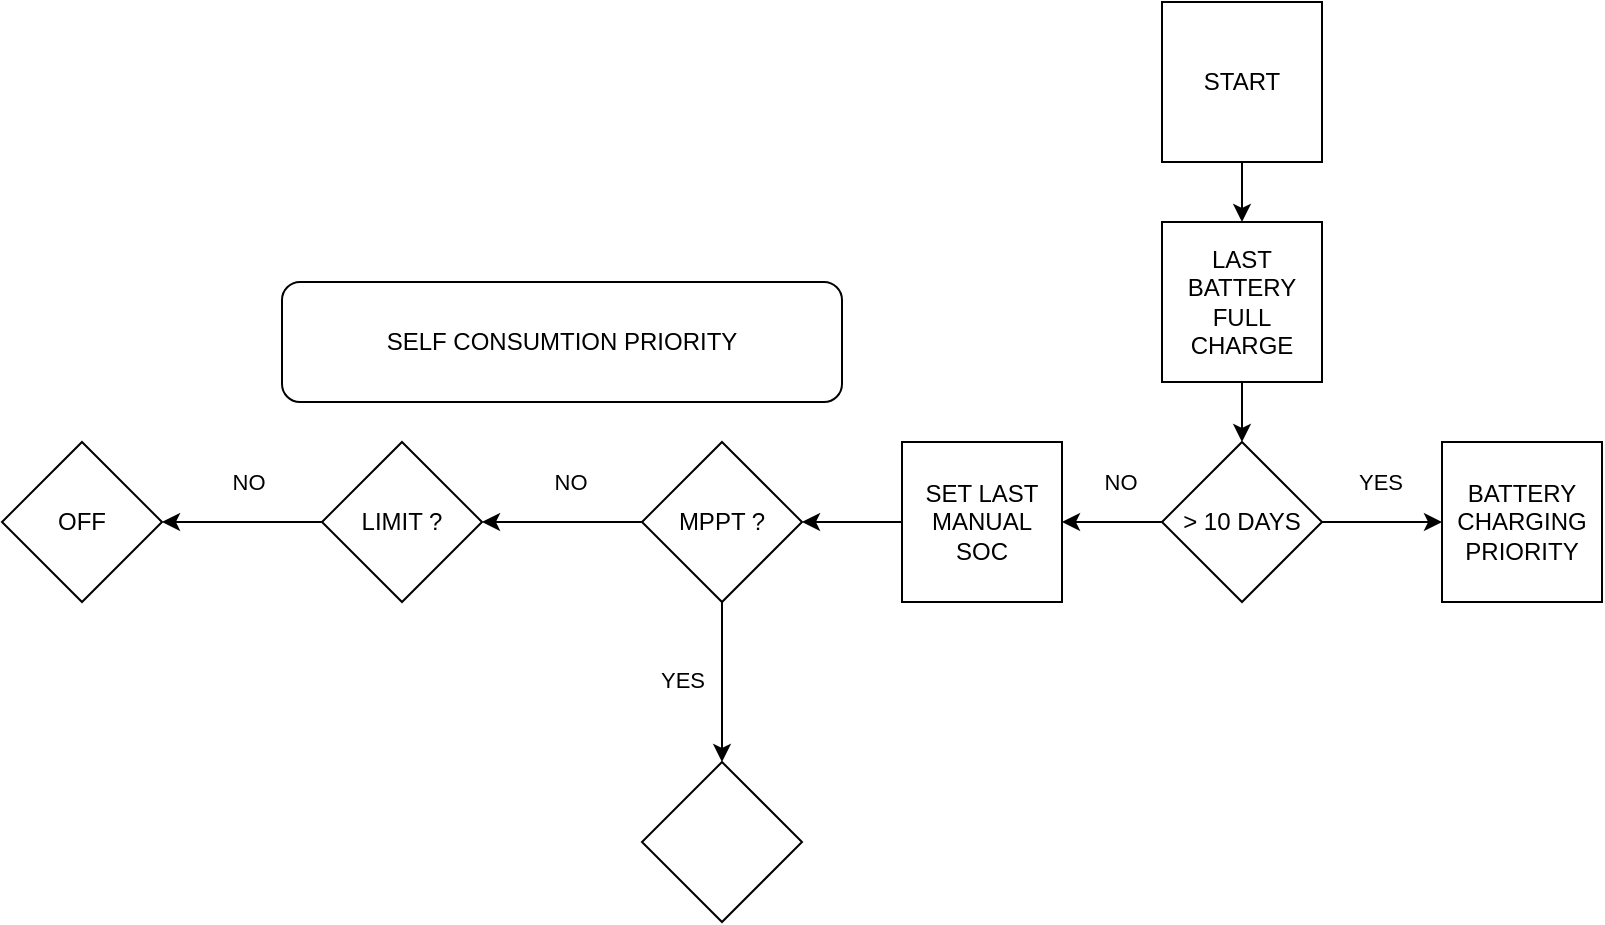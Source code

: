 <mxfile version="23.0.1" type="github">
  <diagram name="Strona-1" id="XMEe8_cJdT2nGOJgmj7w">
    <mxGraphModel dx="2119" dy="648" grid="1" gridSize="10" guides="1" tooltips="1" connect="1" arrows="1" fold="1" page="1" pageScale="1" pageWidth="827" pageHeight="1169" math="0" shadow="0">
      <root>
        <mxCell id="0" />
        <mxCell id="1" parent="0" />
        <mxCell id="Nnp-KVMijq4jb0hRBXpb-5" style="edgeStyle=orthogonalEdgeStyle;rounded=0;orthogonalLoop=1;jettySize=auto;html=1;exitX=0.5;exitY=1;exitDx=0;exitDy=0;entryX=0.5;entryY=0;entryDx=0;entryDy=0;" edge="1" parent="1" source="Nnp-KVMijq4jb0hRBXpb-1" target="Nnp-KVMijq4jb0hRBXpb-3">
          <mxGeometry relative="1" as="geometry" />
        </mxCell>
        <mxCell id="Nnp-KVMijq4jb0hRBXpb-1" value="START" style="whiteSpace=wrap;html=1;aspect=fixed;" vertex="1" parent="1">
          <mxGeometry x="380" y="10" width="80" height="80" as="geometry" />
        </mxCell>
        <mxCell id="Nnp-KVMijq4jb0hRBXpb-10" value="" style="edgeStyle=orthogonalEdgeStyle;rounded=0;orthogonalLoop=1;jettySize=auto;html=1;" edge="1" parent="1" source="Nnp-KVMijq4jb0hRBXpb-2" target="Nnp-KVMijq4jb0hRBXpb-9">
          <mxGeometry relative="1" as="geometry" />
        </mxCell>
        <mxCell id="Nnp-KVMijq4jb0hRBXpb-11" value="YES" style="edgeLabel;html=1;align=center;verticalAlign=middle;resizable=0;points=[];" vertex="1" connectable="0" parent="Nnp-KVMijq4jb0hRBXpb-10">
          <mxGeometry x="-0.044" y="6" relative="1" as="geometry">
            <mxPoint y="-14" as="offset" />
          </mxGeometry>
        </mxCell>
        <mxCell id="Nnp-KVMijq4jb0hRBXpb-13" value="" style="edgeStyle=orthogonalEdgeStyle;rounded=0;orthogonalLoop=1;jettySize=auto;html=1;" edge="1" parent="1" source="Nnp-KVMijq4jb0hRBXpb-2" target="Nnp-KVMijq4jb0hRBXpb-12">
          <mxGeometry relative="1" as="geometry" />
        </mxCell>
        <mxCell id="Nnp-KVMijq4jb0hRBXpb-14" value="NO" style="edgeLabel;html=1;align=center;verticalAlign=middle;resizable=0;points=[];" vertex="1" connectable="0" parent="Nnp-KVMijq4jb0hRBXpb-13">
          <mxGeometry x="-0.148" y="-2" relative="1" as="geometry">
            <mxPoint y="-18" as="offset" />
          </mxGeometry>
        </mxCell>
        <mxCell id="Nnp-KVMijq4jb0hRBXpb-2" value="&amp;gt; 10 DAYS" style="rhombus;whiteSpace=wrap;html=1;" vertex="1" parent="1">
          <mxGeometry x="380" y="230" width="80" height="80" as="geometry" />
        </mxCell>
        <mxCell id="Nnp-KVMijq4jb0hRBXpb-8" value="" style="edgeStyle=orthogonalEdgeStyle;rounded=0;orthogonalLoop=1;jettySize=auto;html=1;" edge="1" parent="1" source="Nnp-KVMijq4jb0hRBXpb-3" target="Nnp-KVMijq4jb0hRBXpb-2">
          <mxGeometry relative="1" as="geometry" />
        </mxCell>
        <mxCell id="Nnp-KVMijq4jb0hRBXpb-3" value="LAST BATTERY FULL CHARGE" style="whiteSpace=wrap;html=1;aspect=fixed;" vertex="1" parent="1">
          <mxGeometry x="380" y="120" width="80" height="80" as="geometry" />
        </mxCell>
        <mxCell id="Nnp-KVMijq4jb0hRBXpb-9" value="BATTERY CHARGING PRIORITY" style="whiteSpace=wrap;html=1;aspect=fixed;" vertex="1" parent="1">
          <mxGeometry x="520" y="230" width="80" height="80" as="geometry" />
        </mxCell>
        <mxCell id="Nnp-KVMijq4jb0hRBXpb-17" value="" style="edgeStyle=orthogonalEdgeStyle;rounded=0;orthogonalLoop=1;jettySize=auto;html=1;" edge="1" parent="1" source="Nnp-KVMijq4jb0hRBXpb-12" target="Nnp-KVMijq4jb0hRBXpb-16">
          <mxGeometry relative="1" as="geometry" />
        </mxCell>
        <mxCell id="Nnp-KVMijq4jb0hRBXpb-12" value="SET LAST MANUAL SOC" style="whiteSpace=wrap;html=1;aspect=fixed;" vertex="1" parent="1">
          <mxGeometry x="250" y="230" width="80" height="80" as="geometry" />
        </mxCell>
        <mxCell id="Nnp-KVMijq4jb0hRBXpb-19" value="" style="edgeStyle=orthogonalEdgeStyle;rounded=0;orthogonalLoop=1;jettySize=auto;html=1;" edge="1" parent="1" source="Nnp-KVMijq4jb0hRBXpb-16" target="Nnp-KVMijq4jb0hRBXpb-18">
          <mxGeometry relative="1" as="geometry" />
        </mxCell>
        <mxCell id="Nnp-KVMijq4jb0hRBXpb-22" value="NO" style="edgeLabel;html=1;align=center;verticalAlign=middle;resizable=0;points=[];" vertex="1" connectable="0" parent="Nnp-KVMijq4jb0hRBXpb-19">
          <mxGeometry x="-0.103" y="4" relative="1" as="geometry">
            <mxPoint y="-24" as="offset" />
          </mxGeometry>
        </mxCell>
        <mxCell id="Nnp-KVMijq4jb0hRBXpb-25" value="" style="edgeStyle=orthogonalEdgeStyle;rounded=0;orthogonalLoop=1;jettySize=auto;html=1;" edge="1" parent="1" source="Nnp-KVMijq4jb0hRBXpb-16">
          <mxGeometry relative="1" as="geometry">
            <mxPoint x="160" y="390" as="targetPoint" />
          </mxGeometry>
        </mxCell>
        <mxCell id="Nnp-KVMijq4jb0hRBXpb-26" value="YES" style="edgeLabel;html=1;align=center;verticalAlign=middle;resizable=0;points=[];" vertex="1" connectable="0" parent="Nnp-KVMijq4jb0hRBXpb-25">
          <mxGeometry x="-0.033" y="4" relative="1" as="geometry">
            <mxPoint x="-24" as="offset" />
          </mxGeometry>
        </mxCell>
        <mxCell id="Nnp-KVMijq4jb0hRBXpb-16" value="MPPT ?" style="rhombus;whiteSpace=wrap;html=1;" vertex="1" parent="1">
          <mxGeometry x="120" y="230" width="80" height="80" as="geometry" />
        </mxCell>
        <mxCell id="Nnp-KVMijq4jb0hRBXpb-21" value="" style="edgeStyle=orthogonalEdgeStyle;rounded=0;orthogonalLoop=1;jettySize=auto;html=1;" edge="1" parent="1" source="Nnp-KVMijq4jb0hRBXpb-18" target="Nnp-KVMijq4jb0hRBXpb-20">
          <mxGeometry relative="1" as="geometry" />
        </mxCell>
        <mxCell id="Nnp-KVMijq4jb0hRBXpb-23" value="NO" style="edgeLabel;html=1;align=center;verticalAlign=middle;resizable=0;points=[];" vertex="1" connectable="0" parent="Nnp-KVMijq4jb0hRBXpb-21">
          <mxGeometry x="-0.078" y="1" relative="1" as="geometry">
            <mxPoint y="-21" as="offset" />
          </mxGeometry>
        </mxCell>
        <mxCell id="Nnp-KVMijq4jb0hRBXpb-18" value="LIMIT ?" style="rhombus;whiteSpace=wrap;html=1;" vertex="1" parent="1">
          <mxGeometry x="-40" y="230" width="80" height="80" as="geometry" />
        </mxCell>
        <mxCell id="Nnp-KVMijq4jb0hRBXpb-20" value="OFF" style="rhombus;whiteSpace=wrap;html=1;" vertex="1" parent="1">
          <mxGeometry x="-200" y="230" width="80" height="80" as="geometry" />
        </mxCell>
        <mxCell id="Nnp-KVMijq4jb0hRBXpb-28" value="" style="rhombus;whiteSpace=wrap;html=1;" vertex="1" parent="1">
          <mxGeometry x="120" y="390" width="80" height="80" as="geometry" />
        </mxCell>
        <mxCell id="Nnp-KVMijq4jb0hRBXpb-31" value="SELF CONSUMTION PRIORITY" style="rounded=1;whiteSpace=wrap;html=1;" vertex="1" parent="1">
          <mxGeometry x="-60" y="150" width="280" height="60" as="geometry" />
        </mxCell>
      </root>
    </mxGraphModel>
  </diagram>
</mxfile>
